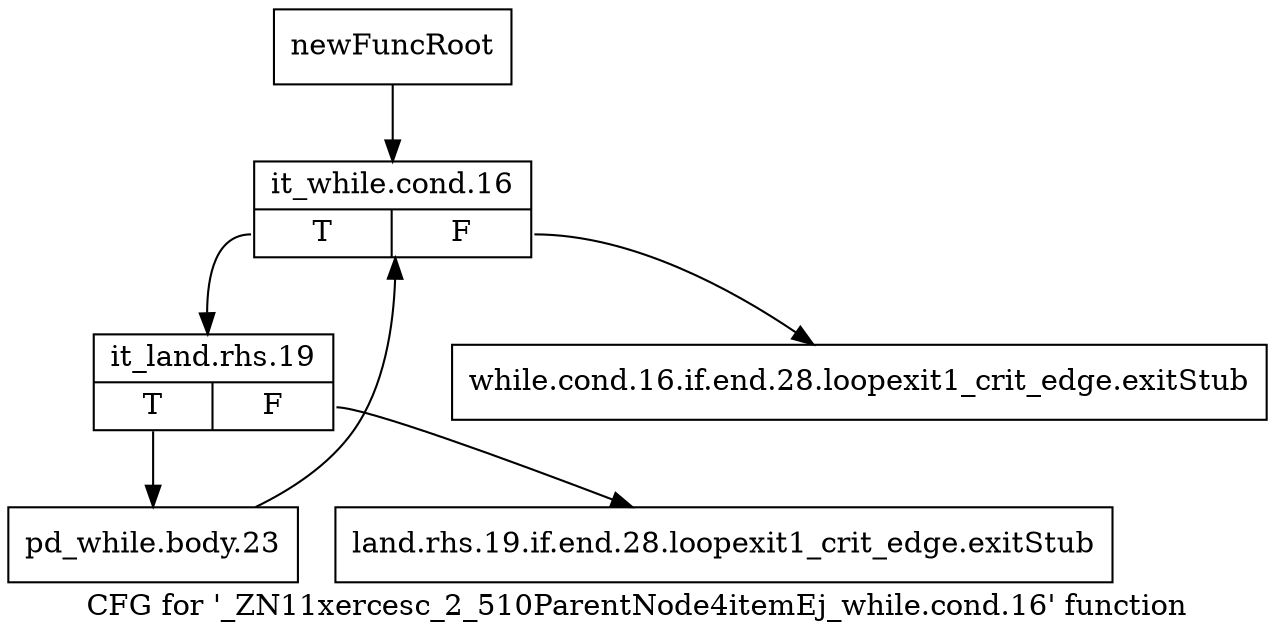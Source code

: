 digraph "CFG for '_ZN11xercesc_2_510ParentNode4itemEj_while.cond.16' function" {
	label="CFG for '_ZN11xercesc_2_510ParentNode4itemEj_while.cond.16' function";

	Node0x990cea0 [shape=record,label="{newFuncRoot}"];
	Node0x990cea0 -> Node0x990cf90;
	Node0x990cef0 [shape=record,label="{while.cond.16.if.end.28.loopexit1_crit_edge.exitStub}"];
	Node0x990cf40 [shape=record,label="{land.rhs.19.if.end.28.loopexit1_crit_edge.exitStub}"];
	Node0x990cf90 [shape=record,label="{it_while.cond.16|{<s0>T|<s1>F}}"];
	Node0x990cf90:s0 -> Node0x990cfe0;
	Node0x990cf90:s1 -> Node0x990cef0;
	Node0x990cfe0 [shape=record,label="{it_land.rhs.19|{<s0>T|<s1>F}}"];
	Node0x990cfe0:s0 -> Node0x990d030;
	Node0x990cfe0:s1 -> Node0x990cf40;
	Node0x990d030 [shape=record,label="{pd_while.body.23}"];
	Node0x990d030 -> Node0x990cf90;
}
